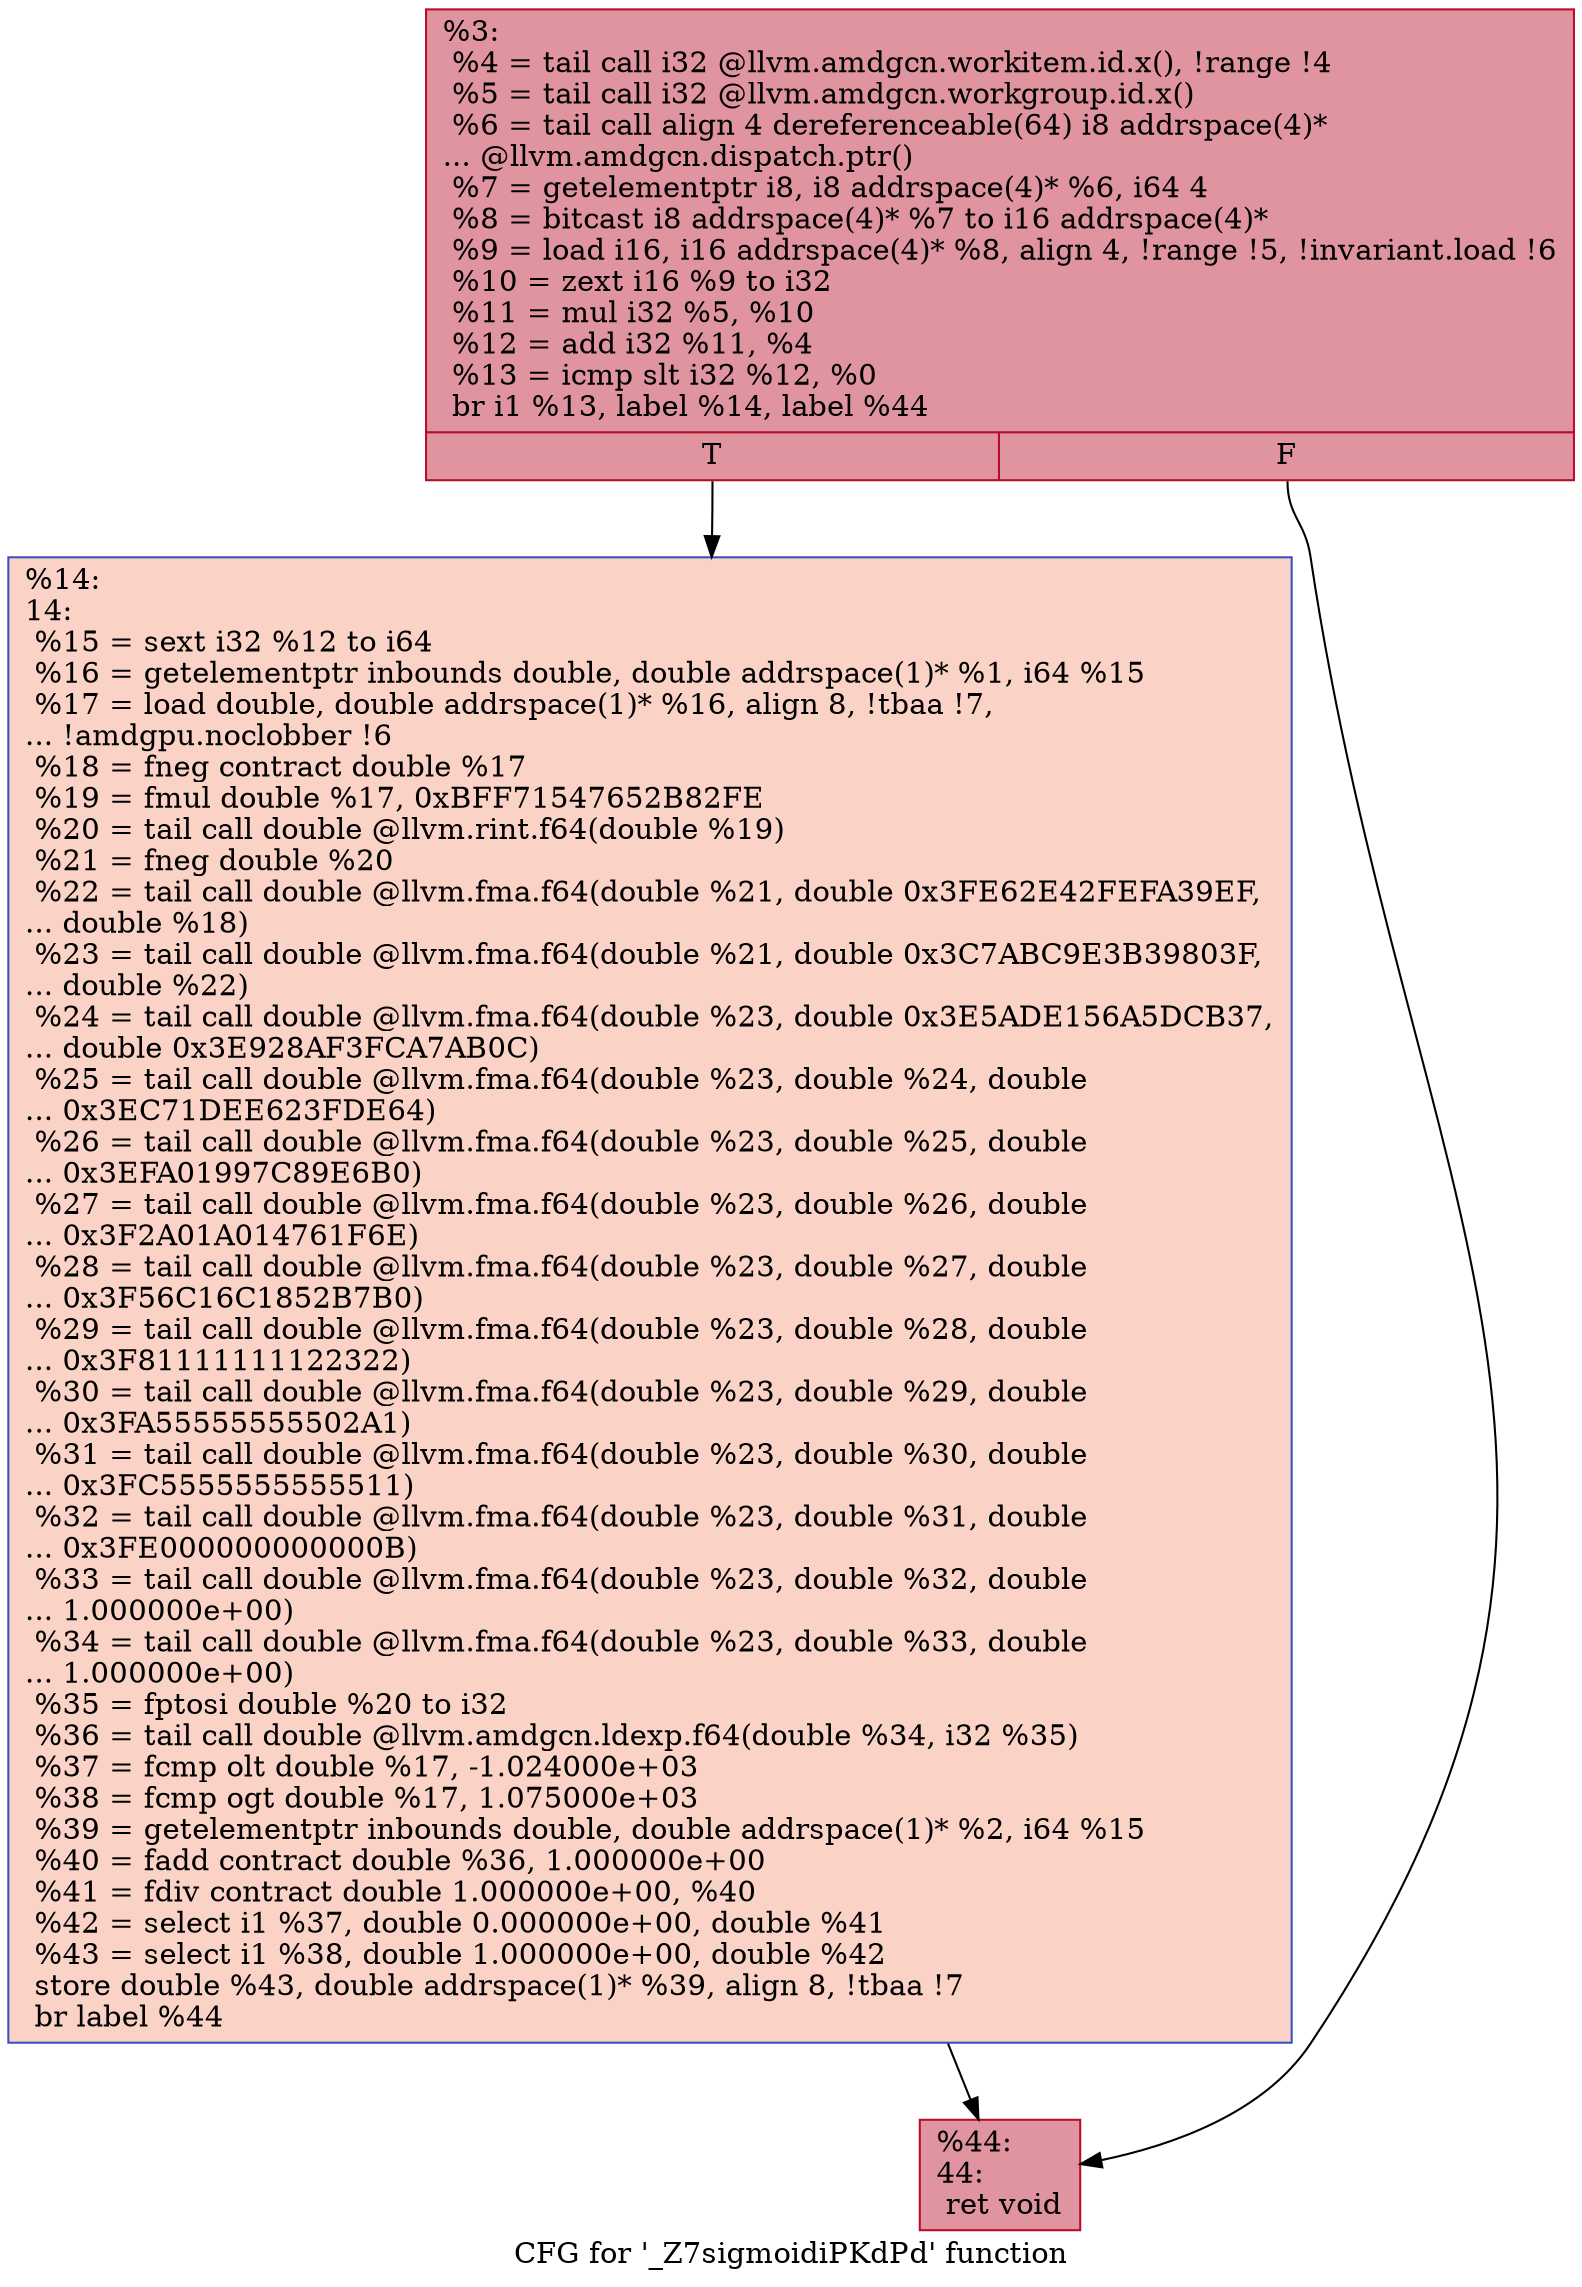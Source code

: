 digraph "CFG for '_Z7sigmoidiPKdPd' function" {
	label="CFG for '_Z7sigmoidiPKdPd' function";

	Node0x61718c0 [shape=record,color="#b70d28ff", style=filled, fillcolor="#b70d2870",label="{%3:\l  %4 = tail call i32 @llvm.amdgcn.workitem.id.x(), !range !4\l  %5 = tail call i32 @llvm.amdgcn.workgroup.id.x()\l  %6 = tail call align 4 dereferenceable(64) i8 addrspace(4)*\l... @llvm.amdgcn.dispatch.ptr()\l  %7 = getelementptr i8, i8 addrspace(4)* %6, i64 4\l  %8 = bitcast i8 addrspace(4)* %7 to i16 addrspace(4)*\l  %9 = load i16, i16 addrspace(4)* %8, align 4, !range !5, !invariant.load !6\l  %10 = zext i16 %9 to i32\l  %11 = mul i32 %5, %10\l  %12 = add i32 %11, %4\l  %13 = icmp slt i32 %12, %0\l  br i1 %13, label %14, label %44\l|{<s0>T|<s1>F}}"];
	Node0x61718c0:s0 -> Node0x6172650;
	Node0x61718c0:s1 -> Node0x6173850;
	Node0x6172650 [shape=record,color="#3d50c3ff", style=filled, fillcolor="#f59c7d70",label="{%14:\l14:                                               \l  %15 = sext i32 %12 to i64\l  %16 = getelementptr inbounds double, double addrspace(1)* %1, i64 %15\l  %17 = load double, double addrspace(1)* %16, align 8, !tbaa !7,\l... !amdgpu.noclobber !6\l  %18 = fneg contract double %17\l  %19 = fmul double %17, 0xBFF71547652B82FE\l  %20 = tail call double @llvm.rint.f64(double %19)\l  %21 = fneg double %20\l  %22 = tail call double @llvm.fma.f64(double %21, double 0x3FE62E42FEFA39EF,\l... double %18)\l  %23 = tail call double @llvm.fma.f64(double %21, double 0x3C7ABC9E3B39803F,\l... double %22)\l  %24 = tail call double @llvm.fma.f64(double %23, double 0x3E5ADE156A5DCB37,\l... double 0x3E928AF3FCA7AB0C)\l  %25 = tail call double @llvm.fma.f64(double %23, double %24, double\l... 0x3EC71DEE623FDE64)\l  %26 = tail call double @llvm.fma.f64(double %23, double %25, double\l... 0x3EFA01997C89E6B0)\l  %27 = tail call double @llvm.fma.f64(double %23, double %26, double\l... 0x3F2A01A014761F6E)\l  %28 = tail call double @llvm.fma.f64(double %23, double %27, double\l... 0x3F56C16C1852B7B0)\l  %29 = tail call double @llvm.fma.f64(double %23, double %28, double\l... 0x3F81111111122322)\l  %30 = tail call double @llvm.fma.f64(double %23, double %29, double\l... 0x3FA55555555502A1)\l  %31 = tail call double @llvm.fma.f64(double %23, double %30, double\l... 0x3FC5555555555511)\l  %32 = tail call double @llvm.fma.f64(double %23, double %31, double\l... 0x3FE000000000000B)\l  %33 = tail call double @llvm.fma.f64(double %23, double %32, double\l... 1.000000e+00)\l  %34 = tail call double @llvm.fma.f64(double %23, double %33, double\l... 1.000000e+00)\l  %35 = fptosi double %20 to i32\l  %36 = tail call double @llvm.amdgcn.ldexp.f64(double %34, i32 %35)\l  %37 = fcmp olt double %17, -1.024000e+03\l  %38 = fcmp ogt double %17, 1.075000e+03\l  %39 = getelementptr inbounds double, double addrspace(1)* %2, i64 %15\l  %40 = fadd contract double %36, 1.000000e+00\l  %41 = fdiv contract double 1.000000e+00, %40\l  %42 = select i1 %37, double 0.000000e+00, double %41\l  %43 = select i1 %38, double 1.000000e+00, double %42\l  store double %43, double addrspace(1)* %39, align 8, !tbaa !7\l  br label %44\l}"];
	Node0x6172650 -> Node0x6173850;
	Node0x6173850 [shape=record,color="#b70d28ff", style=filled, fillcolor="#b70d2870",label="{%44:\l44:                                               \l  ret void\l}"];
}
